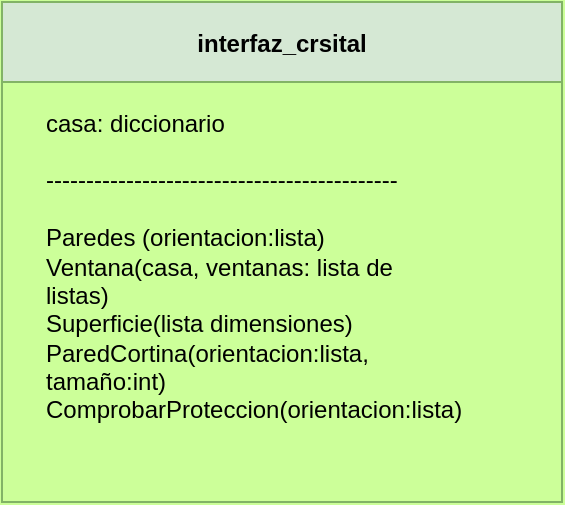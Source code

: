 <mxfile version="17.1.4" type="github">
  <diagram id="uF-sCX4Y7Ki6k6R1pBFB" name="Page-1">
    <mxGraphModel dx="731" dy="410" grid="1" gridSize="10" guides="1" tooltips="1" connect="1" arrows="1" fold="1" page="1" pageScale="1" pageWidth="827" pageHeight="1169" background="#CCFF99" math="0" shadow="0">
      <root>
        <mxCell id="0" />
        <mxCell id="1" parent="0" />
        <mxCell id="YpbZ2NxtwHmoxFjT7qbh-1" value="interfaz_crsital" style="swimlane;startSize=40;fillColor=#d5e8d4;strokeColor=#82b366;" vertex="1" parent="1">
          <mxGeometry x="250" y="70" width="280" height="250" as="geometry" />
        </mxCell>
        <mxCell id="YpbZ2NxtwHmoxFjT7qbh-2" value="&lt;br&gt;casa: diccionario&lt;br&gt;&lt;br&gt;--------------------------------------------&lt;br&gt;&lt;br&gt;Paredes (orientacion:lista)&lt;br&gt;Ventana(casa, ventanas: lista de listas)&lt;br&gt;Superficie(lista dimensiones)&lt;br&gt;ParedCortina(orientacion:lista, tamaño:int)&lt;br&gt;ComprobarProteccion(orientacion:lista)" style="text;html=1;strokeColor=none;fillColor=none;align=left;verticalAlign=middle;whiteSpace=wrap;rounded=0;" vertex="1" parent="YpbZ2NxtwHmoxFjT7qbh-1">
          <mxGeometry x="20" y="55" width="180" height="140" as="geometry" />
        </mxCell>
      </root>
    </mxGraphModel>
  </diagram>
</mxfile>
